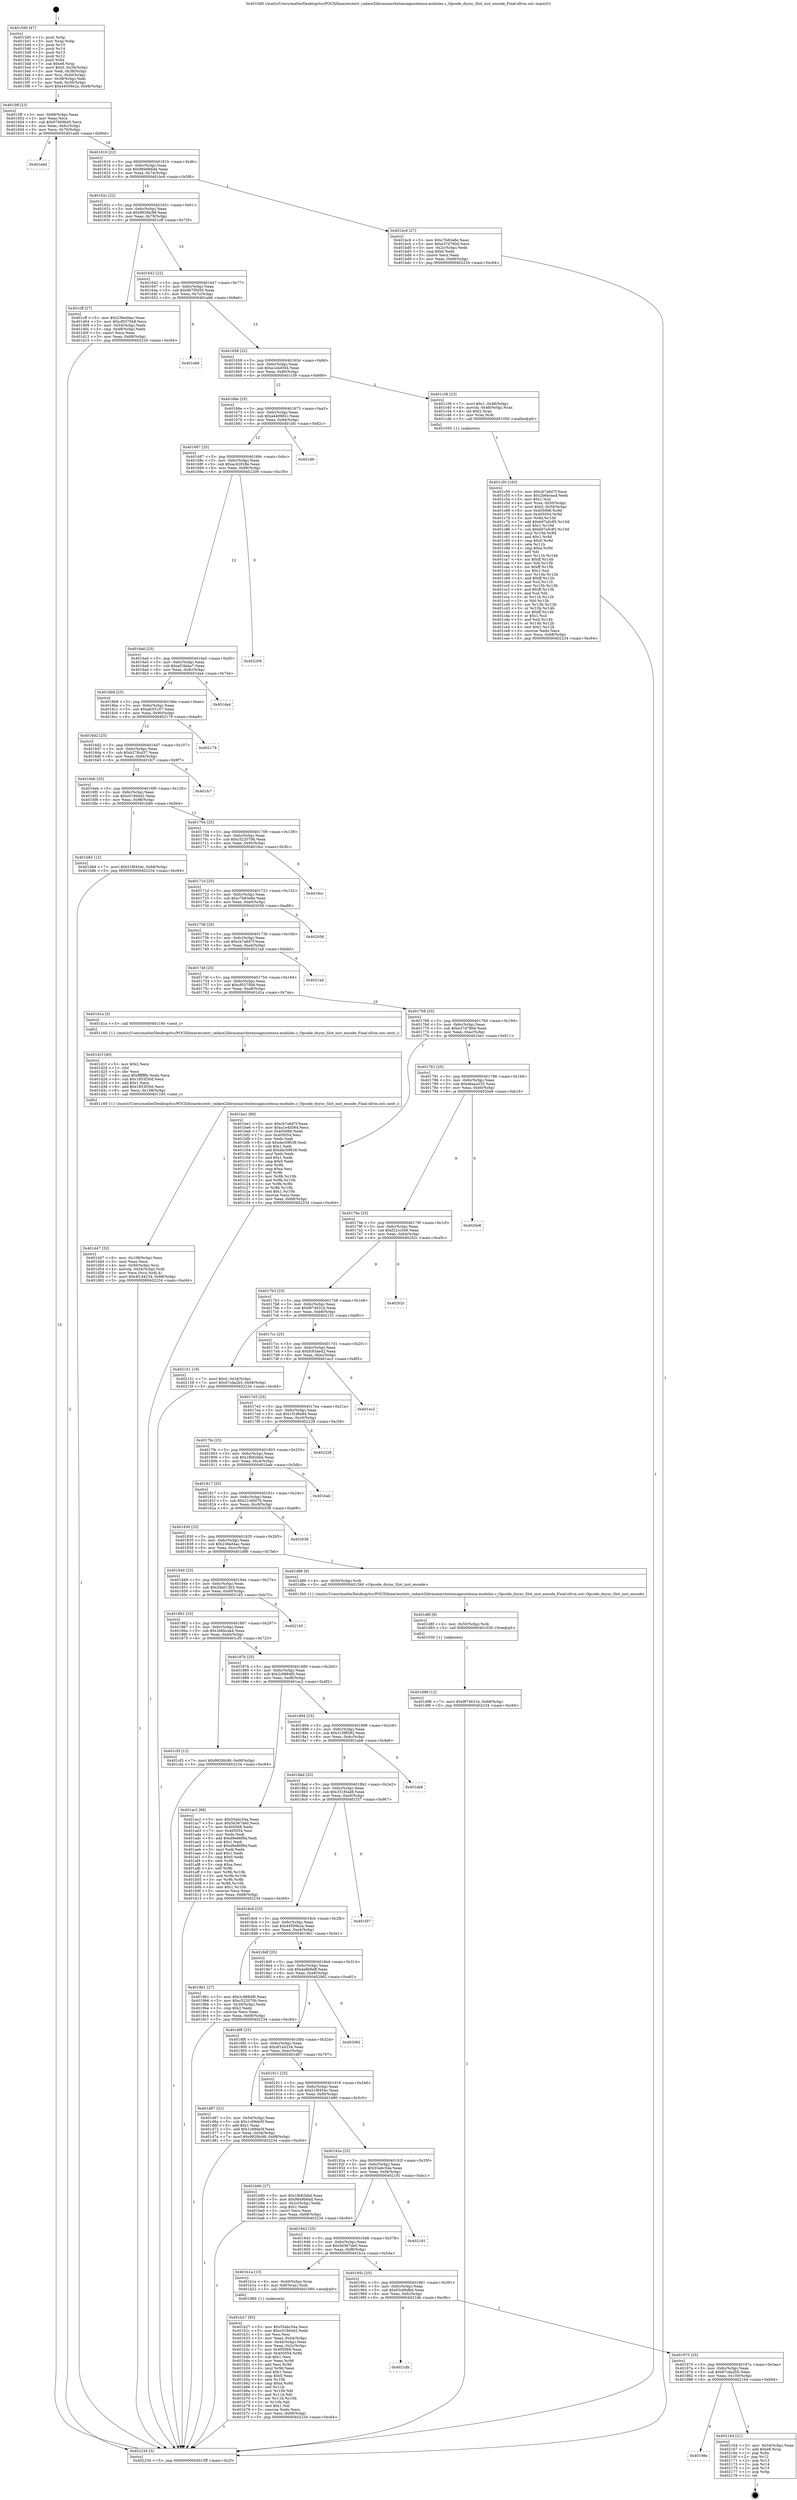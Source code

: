 digraph "0x4015d0" {
  label = "0x4015d0 (/mnt/c/Users/mathe/Desktop/tcc/POCII/binaries/extr_radare2librasmarchxtensagnuxtensa-modules.c_Opcode_dsync_Slot_inst_encode_Final-ollvm.out::main(0))"
  labelloc = "t"
  node[shape=record]

  Entry [label="",width=0.3,height=0.3,shape=circle,fillcolor=black,style=filled]
  "0x4015ff" [label="{
     0x4015ff [23]\l
     | [instrs]\l
     &nbsp;&nbsp;0x4015ff \<+3\>: mov -0x68(%rbp),%eax\l
     &nbsp;&nbsp;0x401602 \<+2\>: mov %eax,%ecx\l
     &nbsp;&nbsp;0x401604 \<+6\>: sub $0x97669b45,%ecx\l
     &nbsp;&nbsp;0x40160a \<+3\>: mov %eax,-0x6c(%rbp)\l
     &nbsp;&nbsp;0x40160d \<+3\>: mov %ecx,-0x70(%rbp)\l
     &nbsp;&nbsp;0x401610 \<+6\>: je 0000000000401edd \<main+0x90d\>\l
  }"]
  "0x401edd" [label="{
     0x401edd\l
  }", style=dashed]
  "0x401616" [label="{
     0x401616 [22]\l
     | [instrs]\l
     &nbsp;&nbsp;0x401616 \<+5\>: jmp 000000000040161b \<main+0x4b\>\l
     &nbsp;&nbsp;0x40161b \<+3\>: mov -0x6c(%rbp),%eax\l
     &nbsp;&nbsp;0x40161e \<+5\>: sub $0x9849b6dd,%eax\l
     &nbsp;&nbsp;0x401623 \<+3\>: mov %eax,-0x74(%rbp)\l
     &nbsp;&nbsp;0x401626 \<+6\>: je 0000000000401bc6 \<main+0x5f6\>\l
  }"]
  Exit [label="",width=0.3,height=0.3,shape=circle,fillcolor=black,style=filled,peripheries=2]
  "0x401bc6" [label="{
     0x401bc6 [27]\l
     | [instrs]\l
     &nbsp;&nbsp;0x401bc6 \<+5\>: mov $0xc7b83e8e,%eax\l
     &nbsp;&nbsp;0x401bcb \<+5\>: mov $0xe37d780d,%ecx\l
     &nbsp;&nbsp;0x401bd0 \<+3\>: mov -0x2c(%rbp),%edx\l
     &nbsp;&nbsp;0x401bd3 \<+3\>: cmp $0x0,%edx\l
     &nbsp;&nbsp;0x401bd6 \<+3\>: cmove %ecx,%eax\l
     &nbsp;&nbsp;0x401bd9 \<+3\>: mov %eax,-0x68(%rbp)\l
     &nbsp;&nbsp;0x401bdc \<+5\>: jmp 0000000000402234 \<main+0xc64\>\l
  }"]
  "0x40162c" [label="{
     0x40162c [22]\l
     | [instrs]\l
     &nbsp;&nbsp;0x40162c \<+5\>: jmp 0000000000401631 \<main+0x61\>\l
     &nbsp;&nbsp;0x401631 \<+3\>: mov -0x6c(%rbp),%eax\l
     &nbsp;&nbsp;0x401634 \<+5\>: sub $0x992fdc98,%eax\l
     &nbsp;&nbsp;0x401639 \<+3\>: mov %eax,-0x78(%rbp)\l
     &nbsp;&nbsp;0x40163c \<+6\>: je 0000000000401cff \<main+0x72f\>\l
  }"]
  "0x40198e" [label="{
     0x40198e\l
  }", style=dashed]
  "0x401cff" [label="{
     0x401cff [27]\l
     | [instrs]\l
     &nbsp;&nbsp;0x401cff \<+5\>: mov $0x236ed4ac,%eax\l
     &nbsp;&nbsp;0x401d04 \<+5\>: mov $0xcf0375b8,%ecx\l
     &nbsp;&nbsp;0x401d09 \<+3\>: mov -0x54(%rbp),%edx\l
     &nbsp;&nbsp;0x401d0c \<+3\>: cmp -0x48(%rbp),%edx\l
     &nbsp;&nbsp;0x401d0f \<+3\>: cmovl %ecx,%eax\l
     &nbsp;&nbsp;0x401d12 \<+3\>: mov %eax,-0x68(%rbp)\l
     &nbsp;&nbsp;0x401d15 \<+5\>: jmp 0000000000402234 \<main+0xc64\>\l
  }"]
  "0x401642" [label="{
     0x401642 [22]\l
     | [instrs]\l
     &nbsp;&nbsp;0x401642 \<+5\>: jmp 0000000000401647 \<main+0x77\>\l
     &nbsp;&nbsp;0x401647 \<+3\>: mov -0x6c(%rbp),%eax\l
     &nbsp;&nbsp;0x40164a \<+5\>: sub $0x9b7f5450,%eax\l
     &nbsp;&nbsp;0x40164f \<+3\>: mov %eax,-0x7c(%rbp)\l
     &nbsp;&nbsp;0x401652 \<+6\>: je 0000000000401eb6 \<main+0x8e6\>\l
  }"]
  "0x402164" [label="{
     0x402164 [21]\l
     | [instrs]\l
     &nbsp;&nbsp;0x402164 \<+3\>: mov -0x34(%rbp),%eax\l
     &nbsp;&nbsp;0x402167 \<+7\>: add $0xe8,%rsp\l
     &nbsp;&nbsp;0x40216e \<+1\>: pop %rbx\l
     &nbsp;&nbsp;0x40216f \<+2\>: pop %r12\l
     &nbsp;&nbsp;0x402171 \<+2\>: pop %r13\l
     &nbsp;&nbsp;0x402173 \<+2\>: pop %r14\l
     &nbsp;&nbsp;0x402175 \<+2\>: pop %r15\l
     &nbsp;&nbsp;0x402177 \<+1\>: pop %rbp\l
     &nbsp;&nbsp;0x402178 \<+1\>: ret\l
  }"]
  "0x401eb6" [label="{
     0x401eb6\l
  }", style=dashed]
  "0x401658" [label="{
     0x401658 [22]\l
     | [instrs]\l
     &nbsp;&nbsp;0x401658 \<+5\>: jmp 000000000040165d \<main+0x8d\>\l
     &nbsp;&nbsp;0x40165d \<+3\>: mov -0x6c(%rbp),%eax\l
     &nbsp;&nbsp;0x401660 \<+5\>: sub $0xa1e4d564,%eax\l
     &nbsp;&nbsp;0x401665 \<+3\>: mov %eax,-0x80(%rbp)\l
     &nbsp;&nbsp;0x401668 \<+6\>: je 0000000000401c39 \<main+0x669\>\l
  }"]
  "0x401975" [label="{
     0x401975 [25]\l
     | [instrs]\l
     &nbsp;&nbsp;0x401975 \<+5\>: jmp 000000000040197a \<main+0x3aa\>\l
     &nbsp;&nbsp;0x40197a \<+3\>: mov -0x6c(%rbp),%eax\l
     &nbsp;&nbsp;0x40197d \<+5\>: sub $0x67cda2b5,%eax\l
     &nbsp;&nbsp;0x401982 \<+6\>: mov %eax,-0x100(%rbp)\l
     &nbsp;&nbsp;0x401988 \<+6\>: je 0000000000402164 \<main+0xb94\>\l
  }"]
  "0x401c39" [label="{
     0x401c39 [23]\l
     | [instrs]\l
     &nbsp;&nbsp;0x401c39 \<+7\>: movl $0x1,-0x48(%rbp)\l
     &nbsp;&nbsp;0x401c40 \<+4\>: movslq -0x48(%rbp),%rax\l
     &nbsp;&nbsp;0x401c44 \<+4\>: shl $0x2,%rax\l
     &nbsp;&nbsp;0x401c48 \<+3\>: mov %rax,%rdi\l
     &nbsp;&nbsp;0x401c4b \<+5\>: call 0000000000401050 \<malloc@plt\>\l
     | [calls]\l
     &nbsp;&nbsp;0x401050 \{1\} (unknown)\l
  }"]
  "0x40166e" [label="{
     0x40166e [25]\l
     | [instrs]\l
     &nbsp;&nbsp;0x40166e \<+5\>: jmp 0000000000401673 \<main+0xa3\>\l
     &nbsp;&nbsp;0x401673 \<+3\>: mov -0x6c(%rbp),%eax\l
     &nbsp;&nbsp;0x401676 \<+5\>: sub $0xa440682c,%eax\l
     &nbsp;&nbsp;0x40167b \<+6\>: mov %eax,-0x84(%rbp)\l
     &nbsp;&nbsp;0x401681 \<+6\>: je 0000000000401dfc \<main+0x82c\>\l
  }"]
  "0x4021db" [label="{
     0x4021db\l
  }", style=dashed]
  "0x401dfc" [label="{
     0x401dfc\l
  }", style=dashed]
  "0x401687" [label="{
     0x401687 [25]\l
     | [instrs]\l
     &nbsp;&nbsp;0x401687 \<+5\>: jmp 000000000040168c \<main+0xbc\>\l
     &nbsp;&nbsp;0x40168c \<+3\>: mov -0x6c(%rbp),%eax\l
     &nbsp;&nbsp;0x40168f \<+5\>: sub $0xac42828e,%eax\l
     &nbsp;&nbsp;0x401694 \<+6\>: mov %eax,-0x88(%rbp)\l
     &nbsp;&nbsp;0x40169a \<+6\>: je 0000000000402209 \<main+0xc39\>\l
  }"]
  "0x401d98" [label="{
     0x401d98 [12]\l
     | [instrs]\l
     &nbsp;&nbsp;0x401d98 \<+7\>: movl $0xf874631b,-0x68(%rbp)\l
     &nbsp;&nbsp;0x401d9f \<+5\>: jmp 0000000000402234 \<main+0xc64\>\l
  }"]
  "0x402209" [label="{
     0x402209\l
  }", style=dashed]
  "0x4016a0" [label="{
     0x4016a0 [25]\l
     | [instrs]\l
     &nbsp;&nbsp;0x4016a0 \<+5\>: jmp 00000000004016a5 \<main+0xd5\>\l
     &nbsp;&nbsp;0x4016a5 \<+3\>: mov -0x6c(%rbp),%eax\l
     &nbsp;&nbsp;0x4016a8 \<+5\>: sub $0xaf16eba7,%eax\l
     &nbsp;&nbsp;0x4016ad \<+6\>: mov %eax,-0x8c(%rbp)\l
     &nbsp;&nbsp;0x4016b3 \<+6\>: je 0000000000401da4 \<main+0x7d4\>\l
  }"]
  "0x401d8f" [label="{
     0x401d8f [9]\l
     | [instrs]\l
     &nbsp;&nbsp;0x401d8f \<+4\>: mov -0x50(%rbp),%rdi\l
     &nbsp;&nbsp;0x401d93 \<+5\>: call 0000000000401030 \<free@plt\>\l
     | [calls]\l
     &nbsp;&nbsp;0x401030 \{1\} (unknown)\l
  }"]
  "0x401da4" [label="{
     0x401da4\l
  }", style=dashed]
  "0x4016b9" [label="{
     0x4016b9 [25]\l
     | [instrs]\l
     &nbsp;&nbsp;0x4016b9 \<+5\>: jmp 00000000004016be \<main+0xee\>\l
     &nbsp;&nbsp;0x4016be \<+3\>: mov -0x6c(%rbp),%eax\l
     &nbsp;&nbsp;0x4016c1 \<+5\>: sub $0xafc03167,%eax\l
     &nbsp;&nbsp;0x4016c6 \<+6\>: mov %eax,-0x90(%rbp)\l
     &nbsp;&nbsp;0x4016cc \<+6\>: je 0000000000402179 \<main+0xba9\>\l
  }"]
  "0x401d47" [label="{
     0x401d47 [32]\l
     | [instrs]\l
     &nbsp;&nbsp;0x401d47 \<+6\>: mov -0x108(%rbp),%ecx\l
     &nbsp;&nbsp;0x401d4d \<+3\>: imul %eax,%ecx\l
     &nbsp;&nbsp;0x401d50 \<+4\>: mov -0x50(%rbp),%rsi\l
     &nbsp;&nbsp;0x401d54 \<+4\>: movslq -0x54(%rbp),%rdi\l
     &nbsp;&nbsp;0x401d58 \<+3\>: mov %ecx,(%rsi,%rdi,4)\l
     &nbsp;&nbsp;0x401d5b \<+7\>: movl $0x4f144234,-0x68(%rbp)\l
     &nbsp;&nbsp;0x401d62 \<+5\>: jmp 0000000000402234 \<main+0xc64\>\l
  }"]
  "0x402179" [label="{
     0x402179\l
  }", style=dashed]
  "0x4016d2" [label="{
     0x4016d2 [25]\l
     | [instrs]\l
     &nbsp;&nbsp;0x4016d2 \<+5\>: jmp 00000000004016d7 \<main+0x107\>\l
     &nbsp;&nbsp;0x4016d7 \<+3\>: mov -0x6c(%rbp),%eax\l
     &nbsp;&nbsp;0x4016da \<+5\>: sub $0xb278cd37,%eax\l
     &nbsp;&nbsp;0x4016df \<+6\>: mov %eax,-0x94(%rbp)\l
     &nbsp;&nbsp;0x4016e5 \<+6\>: je 0000000000401fc7 \<main+0x9f7\>\l
  }"]
  "0x401d1f" [label="{
     0x401d1f [40]\l
     | [instrs]\l
     &nbsp;&nbsp;0x401d1f \<+5\>: mov $0x2,%ecx\l
     &nbsp;&nbsp;0x401d24 \<+1\>: cltd\l
     &nbsp;&nbsp;0x401d25 \<+2\>: idiv %ecx\l
     &nbsp;&nbsp;0x401d27 \<+6\>: imul $0xfffffffe,%edx,%ecx\l
     &nbsp;&nbsp;0x401d2d \<+6\>: sub $0x1853f30d,%ecx\l
     &nbsp;&nbsp;0x401d33 \<+3\>: add $0x1,%ecx\l
     &nbsp;&nbsp;0x401d36 \<+6\>: add $0x1853f30d,%ecx\l
     &nbsp;&nbsp;0x401d3c \<+6\>: mov %ecx,-0x108(%rbp)\l
     &nbsp;&nbsp;0x401d42 \<+5\>: call 0000000000401160 \<next_i\>\l
     | [calls]\l
     &nbsp;&nbsp;0x401160 \{1\} (/mnt/c/Users/mathe/Desktop/tcc/POCII/binaries/extr_radare2librasmarchxtensagnuxtensa-modules.c_Opcode_dsync_Slot_inst_encode_Final-ollvm.out::next_i)\l
  }"]
  "0x401fc7" [label="{
     0x401fc7\l
  }", style=dashed]
  "0x4016eb" [label="{
     0x4016eb [25]\l
     | [instrs]\l
     &nbsp;&nbsp;0x4016eb \<+5\>: jmp 00000000004016f0 \<main+0x120\>\l
     &nbsp;&nbsp;0x4016f0 \<+3\>: mov -0x6c(%rbp),%eax\l
     &nbsp;&nbsp;0x4016f3 \<+5\>: sub $0xc019d442,%eax\l
     &nbsp;&nbsp;0x4016f8 \<+6\>: mov %eax,-0x98(%rbp)\l
     &nbsp;&nbsp;0x4016fe \<+6\>: je 0000000000401b84 \<main+0x5b4\>\l
  }"]
  "0x401c50" [label="{
     0x401c50 [163]\l
     | [instrs]\l
     &nbsp;&nbsp;0x401c50 \<+5\>: mov $0xcb7a6d7f,%ecx\l
     &nbsp;&nbsp;0x401c55 \<+5\>: mov $0x2b6bcaa4,%edx\l
     &nbsp;&nbsp;0x401c5a \<+3\>: mov $0x1,%sil\l
     &nbsp;&nbsp;0x401c5d \<+4\>: mov %rax,-0x50(%rbp)\l
     &nbsp;&nbsp;0x401c61 \<+7\>: movl $0x0,-0x54(%rbp)\l
     &nbsp;&nbsp;0x401c68 \<+8\>: mov 0x405068,%r8d\l
     &nbsp;&nbsp;0x401c70 \<+8\>: mov 0x405054,%r9d\l
     &nbsp;&nbsp;0x401c78 \<+3\>: mov %r8d,%r10d\l
     &nbsp;&nbsp;0x401c7b \<+7\>: add $0xb97a5c85,%r10d\l
     &nbsp;&nbsp;0x401c82 \<+4\>: sub $0x1,%r10d\l
     &nbsp;&nbsp;0x401c86 \<+7\>: sub $0xb97a5c85,%r10d\l
     &nbsp;&nbsp;0x401c8d \<+4\>: imul %r10d,%r8d\l
     &nbsp;&nbsp;0x401c91 \<+4\>: and $0x1,%r8d\l
     &nbsp;&nbsp;0x401c95 \<+4\>: cmp $0x0,%r8d\l
     &nbsp;&nbsp;0x401c99 \<+4\>: sete %r11b\l
     &nbsp;&nbsp;0x401c9d \<+4\>: cmp $0xa,%r9d\l
     &nbsp;&nbsp;0x401ca1 \<+3\>: setl %bl\l
     &nbsp;&nbsp;0x401ca4 \<+3\>: mov %r11b,%r14b\l
     &nbsp;&nbsp;0x401ca7 \<+4\>: xor $0xff,%r14b\l
     &nbsp;&nbsp;0x401cab \<+3\>: mov %bl,%r15b\l
     &nbsp;&nbsp;0x401cae \<+4\>: xor $0xff,%r15b\l
     &nbsp;&nbsp;0x401cb2 \<+4\>: xor $0x1,%sil\l
     &nbsp;&nbsp;0x401cb6 \<+3\>: mov %r14b,%r12b\l
     &nbsp;&nbsp;0x401cb9 \<+4\>: and $0xff,%r12b\l
     &nbsp;&nbsp;0x401cbd \<+3\>: and %sil,%r11b\l
     &nbsp;&nbsp;0x401cc0 \<+3\>: mov %r15b,%r13b\l
     &nbsp;&nbsp;0x401cc3 \<+4\>: and $0xff,%r13b\l
     &nbsp;&nbsp;0x401cc7 \<+3\>: and %sil,%bl\l
     &nbsp;&nbsp;0x401cca \<+3\>: or %r11b,%r12b\l
     &nbsp;&nbsp;0x401ccd \<+3\>: or %bl,%r13b\l
     &nbsp;&nbsp;0x401cd0 \<+3\>: xor %r13b,%r12b\l
     &nbsp;&nbsp;0x401cd3 \<+3\>: or %r15b,%r14b\l
     &nbsp;&nbsp;0x401cd6 \<+4\>: xor $0xff,%r14b\l
     &nbsp;&nbsp;0x401cda \<+4\>: or $0x1,%sil\l
     &nbsp;&nbsp;0x401cde \<+3\>: and %sil,%r14b\l
     &nbsp;&nbsp;0x401ce1 \<+3\>: or %r14b,%r12b\l
     &nbsp;&nbsp;0x401ce4 \<+4\>: test $0x1,%r12b\l
     &nbsp;&nbsp;0x401ce8 \<+3\>: cmovne %edx,%ecx\l
     &nbsp;&nbsp;0x401ceb \<+3\>: mov %ecx,-0x68(%rbp)\l
     &nbsp;&nbsp;0x401cee \<+5\>: jmp 0000000000402234 \<main+0xc64\>\l
  }"]
  "0x401b84" [label="{
     0x401b84 [12]\l
     | [instrs]\l
     &nbsp;&nbsp;0x401b84 \<+7\>: movl $0x51f8454c,-0x68(%rbp)\l
     &nbsp;&nbsp;0x401b8b \<+5\>: jmp 0000000000402234 \<main+0xc64\>\l
  }"]
  "0x401704" [label="{
     0x401704 [25]\l
     | [instrs]\l
     &nbsp;&nbsp;0x401704 \<+5\>: jmp 0000000000401709 \<main+0x139\>\l
     &nbsp;&nbsp;0x401709 \<+3\>: mov -0x6c(%rbp),%eax\l
     &nbsp;&nbsp;0x40170c \<+5\>: sub $0xc522070b,%eax\l
     &nbsp;&nbsp;0x401711 \<+6\>: mov %eax,-0x9c(%rbp)\l
     &nbsp;&nbsp;0x401717 \<+6\>: je 00000000004019cc \<main+0x3fc\>\l
  }"]
  "0x401b27" [label="{
     0x401b27 [93]\l
     | [instrs]\l
     &nbsp;&nbsp;0x401b27 \<+5\>: mov $0x55abc54a,%ecx\l
     &nbsp;&nbsp;0x401b2c \<+5\>: mov $0xc019d442,%edx\l
     &nbsp;&nbsp;0x401b31 \<+2\>: xor %esi,%esi\l
     &nbsp;&nbsp;0x401b33 \<+3\>: mov %eax,-0x44(%rbp)\l
     &nbsp;&nbsp;0x401b36 \<+3\>: mov -0x44(%rbp),%eax\l
     &nbsp;&nbsp;0x401b39 \<+3\>: mov %eax,-0x2c(%rbp)\l
     &nbsp;&nbsp;0x401b3c \<+7\>: mov 0x405068,%eax\l
     &nbsp;&nbsp;0x401b43 \<+8\>: mov 0x405054,%r8d\l
     &nbsp;&nbsp;0x401b4b \<+3\>: sub $0x1,%esi\l
     &nbsp;&nbsp;0x401b4e \<+3\>: mov %eax,%r9d\l
     &nbsp;&nbsp;0x401b51 \<+3\>: add %esi,%r9d\l
     &nbsp;&nbsp;0x401b54 \<+4\>: imul %r9d,%eax\l
     &nbsp;&nbsp;0x401b58 \<+3\>: and $0x1,%eax\l
     &nbsp;&nbsp;0x401b5b \<+3\>: cmp $0x0,%eax\l
     &nbsp;&nbsp;0x401b5e \<+4\>: sete %r10b\l
     &nbsp;&nbsp;0x401b62 \<+4\>: cmp $0xa,%r8d\l
     &nbsp;&nbsp;0x401b66 \<+4\>: setl %r11b\l
     &nbsp;&nbsp;0x401b6a \<+3\>: mov %r10b,%bl\l
     &nbsp;&nbsp;0x401b6d \<+3\>: and %r11b,%bl\l
     &nbsp;&nbsp;0x401b70 \<+3\>: xor %r11b,%r10b\l
     &nbsp;&nbsp;0x401b73 \<+3\>: or %r10b,%bl\l
     &nbsp;&nbsp;0x401b76 \<+3\>: test $0x1,%bl\l
     &nbsp;&nbsp;0x401b79 \<+3\>: cmovne %edx,%ecx\l
     &nbsp;&nbsp;0x401b7c \<+3\>: mov %ecx,-0x68(%rbp)\l
     &nbsp;&nbsp;0x401b7f \<+5\>: jmp 0000000000402234 \<main+0xc64\>\l
  }"]
  "0x4019cc" [label="{
     0x4019cc\l
  }", style=dashed]
  "0x40171d" [label="{
     0x40171d [25]\l
     | [instrs]\l
     &nbsp;&nbsp;0x40171d \<+5\>: jmp 0000000000401722 \<main+0x152\>\l
     &nbsp;&nbsp;0x401722 \<+3\>: mov -0x6c(%rbp),%eax\l
     &nbsp;&nbsp;0x401725 \<+5\>: sub $0xc7b83e8e,%eax\l
     &nbsp;&nbsp;0x40172a \<+6\>: mov %eax,-0xa0(%rbp)\l
     &nbsp;&nbsp;0x401730 \<+6\>: je 0000000000402056 \<main+0xa86\>\l
  }"]
  "0x40195c" [label="{
     0x40195c [25]\l
     | [instrs]\l
     &nbsp;&nbsp;0x40195c \<+5\>: jmp 0000000000401961 \<main+0x391\>\l
     &nbsp;&nbsp;0x401961 \<+3\>: mov -0x6c(%rbp),%eax\l
     &nbsp;&nbsp;0x401964 \<+5\>: sub $0x63c69dbd,%eax\l
     &nbsp;&nbsp;0x401969 \<+6\>: mov %eax,-0xfc(%rbp)\l
     &nbsp;&nbsp;0x40196f \<+6\>: je 00000000004021db \<main+0xc0b\>\l
  }"]
  "0x402056" [label="{
     0x402056\l
  }", style=dashed]
  "0x401736" [label="{
     0x401736 [25]\l
     | [instrs]\l
     &nbsp;&nbsp;0x401736 \<+5\>: jmp 000000000040173b \<main+0x16b\>\l
     &nbsp;&nbsp;0x40173b \<+3\>: mov -0x6c(%rbp),%eax\l
     &nbsp;&nbsp;0x40173e \<+5\>: sub $0xcb7a6d7f,%eax\l
     &nbsp;&nbsp;0x401743 \<+6\>: mov %eax,-0xa4(%rbp)\l
     &nbsp;&nbsp;0x401749 \<+6\>: je 00000000004021ad \<main+0xbdd\>\l
  }"]
  "0x401b1a" [label="{
     0x401b1a [13]\l
     | [instrs]\l
     &nbsp;&nbsp;0x401b1a \<+4\>: mov -0x40(%rbp),%rax\l
     &nbsp;&nbsp;0x401b1e \<+4\>: mov 0x8(%rax),%rdi\l
     &nbsp;&nbsp;0x401b22 \<+5\>: call 0000000000401060 \<atoi@plt\>\l
     | [calls]\l
     &nbsp;&nbsp;0x401060 \{1\} (unknown)\l
  }"]
  "0x4021ad" [label="{
     0x4021ad\l
  }", style=dashed]
  "0x40174f" [label="{
     0x40174f [25]\l
     | [instrs]\l
     &nbsp;&nbsp;0x40174f \<+5\>: jmp 0000000000401754 \<main+0x184\>\l
     &nbsp;&nbsp;0x401754 \<+3\>: mov -0x6c(%rbp),%eax\l
     &nbsp;&nbsp;0x401757 \<+5\>: sub $0xcf0375b8,%eax\l
     &nbsp;&nbsp;0x40175c \<+6\>: mov %eax,-0xa8(%rbp)\l
     &nbsp;&nbsp;0x401762 \<+6\>: je 0000000000401d1a \<main+0x74a\>\l
  }"]
  "0x401943" [label="{
     0x401943 [25]\l
     | [instrs]\l
     &nbsp;&nbsp;0x401943 \<+5\>: jmp 0000000000401948 \<main+0x378\>\l
     &nbsp;&nbsp;0x401948 \<+3\>: mov -0x6c(%rbp),%eax\l
     &nbsp;&nbsp;0x40194b \<+5\>: sub $0x5d367de0,%eax\l
     &nbsp;&nbsp;0x401950 \<+6\>: mov %eax,-0xf8(%rbp)\l
     &nbsp;&nbsp;0x401956 \<+6\>: je 0000000000401b1a \<main+0x54a\>\l
  }"]
  "0x401d1a" [label="{
     0x401d1a [5]\l
     | [instrs]\l
     &nbsp;&nbsp;0x401d1a \<+5\>: call 0000000000401160 \<next_i\>\l
     | [calls]\l
     &nbsp;&nbsp;0x401160 \{1\} (/mnt/c/Users/mathe/Desktop/tcc/POCII/binaries/extr_radare2librasmarchxtensagnuxtensa-modules.c_Opcode_dsync_Slot_inst_encode_Final-ollvm.out::next_i)\l
  }"]
  "0x401768" [label="{
     0x401768 [25]\l
     | [instrs]\l
     &nbsp;&nbsp;0x401768 \<+5\>: jmp 000000000040176d \<main+0x19d\>\l
     &nbsp;&nbsp;0x40176d \<+3\>: mov -0x6c(%rbp),%eax\l
     &nbsp;&nbsp;0x401770 \<+5\>: sub $0xe37d780d,%eax\l
     &nbsp;&nbsp;0x401775 \<+6\>: mov %eax,-0xac(%rbp)\l
     &nbsp;&nbsp;0x40177b \<+6\>: je 0000000000401be1 \<main+0x611\>\l
  }"]
  "0x402191" [label="{
     0x402191\l
  }", style=dashed]
  "0x401be1" [label="{
     0x401be1 [88]\l
     | [instrs]\l
     &nbsp;&nbsp;0x401be1 \<+5\>: mov $0xcb7a6d7f,%eax\l
     &nbsp;&nbsp;0x401be6 \<+5\>: mov $0xa1e4d564,%ecx\l
     &nbsp;&nbsp;0x401beb \<+7\>: mov 0x405068,%edx\l
     &nbsp;&nbsp;0x401bf2 \<+7\>: mov 0x405054,%esi\l
     &nbsp;&nbsp;0x401bf9 \<+2\>: mov %edx,%edi\l
     &nbsp;&nbsp;0x401bfb \<+6\>: sub $0xdec59638,%edi\l
     &nbsp;&nbsp;0x401c01 \<+3\>: sub $0x1,%edi\l
     &nbsp;&nbsp;0x401c04 \<+6\>: add $0xdec59638,%edi\l
     &nbsp;&nbsp;0x401c0a \<+3\>: imul %edi,%edx\l
     &nbsp;&nbsp;0x401c0d \<+3\>: and $0x1,%edx\l
     &nbsp;&nbsp;0x401c10 \<+3\>: cmp $0x0,%edx\l
     &nbsp;&nbsp;0x401c13 \<+4\>: sete %r8b\l
     &nbsp;&nbsp;0x401c17 \<+3\>: cmp $0xa,%esi\l
     &nbsp;&nbsp;0x401c1a \<+4\>: setl %r9b\l
     &nbsp;&nbsp;0x401c1e \<+3\>: mov %r8b,%r10b\l
     &nbsp;&nbsp;0x401c21 \<+3\>: and %r9b,%r10b\l
     &nbsp;&nbsp;0x401c24 \<+3\>: xor %r9b,%r8b\l
     &nbsp;&nbsp;0x401c27 \<+3\>: or %r8b,%r10b\l
     &nbsp;&nbsp;0x401c2a \<+4\>: test $0x1,%r10b\l
     &nbsp;&nbsp;0x401c2e \<+3\>: cmovne %ecx,%eax\l
     &nbsp;&nbsp;0x401c31 \<+3\>: mov %eax,-0x68(%rbp)\l
     &nbsp;&nbsp;0x401c34 \<+5\>: jmp 0000000000402234 \<main+0xc64\>\l
  }"]
  "0x401781" [label="{
     0x401781 [25]\l
     | [instrs]\l
     &nbsp;&nbsp;0x401781 \<+5\>: jmp 0000000000401786 \<main+0x1b6\>\l
     &nbsp;&nbsp;0x401786 \<+3\>: mov -0x6c(%rbp),%eax\l
     &nbsp;&nbsp;0x401789 \<+5\>: sub $0xe6aaa335,%eax\l
     &nbsp;&nbsp;0x40178e \<+6\>: mov %eax,-0xb0(%rbp)\l
     &nbsp;&nbsp;0x401794 \<+6\>: je 00000000004020e8 \<main+0xb18\>\l
  }"]
  "0x40192a" [label="{
     0x40192a [25]\l
     | [instrs]\l
     &nbsp;&nbsp;0x40192a \<+5\>: jmp 000000000040192f \<main+0x35f\>\l
     &nbsp;&nbsp;0x40192f \<+3\>: mov -0x6c(%rbp),%eax\l
     &nbsp;&nbsp;0x401932 \<+5\>: sub $0x55abc54a,%eax\l
     &nbsp;&nbsp;0x401937 \<+6\>: mov %eax,-0xf4(%rbp)\l
     &nbsp;&nbsp;0x40193d \<+6\>: je 0000000000402191 \<main+0xbc1\>\l
  }"]
  "0x4020e8" [label="{
     0x4020e8\l
  }", style=dashed]
  "0x40179a" [label="{
     0x40179a [25]\l
     | [instrs]\l
     &nbsp;&nbsp;0x40179a \<+5\>: jmp 000000000040179f \<main+0x1cf\>\l
     &nbsp;&nbsp;0x40179f \<+3\>: mov -0x6c(%rbp),%eax\l
     &nbsp;&nbsp;0x4017a2 \<+5\>: sub $0xf22cc546,%eax\l
     &nbsp;&nbsp;0x4017a7 \<+6\>: mov %eax,-0xb4(%rbp)\l
     &nbsp;&nbsp;0x4017ad \<+6\>: je 000000000040202c \<main+0xa5c\>\l
  }"]
  "0x401b90" [label="{
     0x401b90 [27]\l
     | [instrs]\l
     &nbsp;&nbsp;0x401b90 \<+5\>: mov $0x1fb82bbd,%eax\l
     &nbsp;&nbsp;0x401b95 \<+5\>: mov $0x9849b6dd,%ecx\l
     &nbsp;&nbsp;0x401b9a \<+3\>: mov -0x2c(%rbp),%edx\l
     &nbsp;&nbsp;0x401b9d \<+3\>: cmp $0x1,%edx\l
     &nbsp;&nbsp;0x401ba0 \<+3\>: cmovl %ecx,%eax\l
     &nbsp;&nbsp;0x401ba3 \<+3\>: mov %eax,-0x68(%rbp)\l
     &nbsp;&nbsp;0x401ba6 \<+5\>: jmp 0000000000402234 \<main+0xc64\>\l
  }"]
  "0x40202c" [label="{
     0x40202c\l
  }", style=dashed]
  "0x4017b3" [label="{
     0x4017b3 [25]\l
     | [instrs]\l
     &nbsp;&nbsp;0x4017b3 \<+5\>: jmp 00000000004017b8 \<main+0x1e8\>\l
     &nbsp;&nbsp;0x4017b8 \<+3\>: mov -0x6c(%rbp),%eax\l
     &nbsp;&nbsp;0x4017bb \<+5\>: sub $0xf874631b,%eax\l
     &nbsp;&nbsp;0x4017c0 \<+6\>: mov %eax,-0xb8(%rbp)\l
     &nbsp;&nbsp;0x4017c6 \<+6\>: je 0000000000402151 \<main+0xb81\>\l
  }"]
  "0x401911" [label="{
     0x401911 [25]\l
     | [instrs]\l
     &nbsp;&nbsp;0x401911 \<+5\>: jmp 0000000000401916 \<main+0x346\>\l
     &nbsp;&nbsp;0x401916 \<+3\>: mov -0x6c(%rbp),%eax\l
     &nbsp;&nbsp;0x401919 \<+5\>: sub $0x51f8454c,%eax\l
     &nbsp;&nbsp;0x40191e \<+6\>: mov %eax,-0xf0(%rbp)\l
     &nbsp;&nbsp;0x401924 \<+6\>: je 0000000000401b90 \<main+0x5c0\>\l
  }"]
  "0x402151" [label="{
     0x402151 [19]\l
     | [instrs]\l
     &nbsp;&nbsp;0x402151 \<+7\>: movl $0x0,-0x34(%rbp)\l
     &nbsp;&nbsp;0x402158 \<+7\>: movl $0x67cda2b5,-0x68(%rbp)\l
     &nbsp;&nbsp;0x40215f \<+5\>: jmp 0000000000402234 \<main+0xc64\>\l
  }"]
  "0x4017cc" [label="{
     0x4017cc [25]\l
     | [instrs]\l
     &nbsp;&nbsp;0x4017cc \<+5\>: jmp 00000000004017d1 \<main+0x201\>\l
     &nbsp;&nbsp;0x4017d1 \<+3\>: mov -0x6c(%rbp),%eax\l
     &nbsp;&nbsp;0x4017d4 \<+5\>: sub $0xfc934ed2,%eax\l
     &nbsp;&nbsp;0x4017d9 \<+6\>: mov %eax,-0xbc(%rbp)\l
     &nbsp;&nbsp;0x4017df \<+6\>: je 0000000000401ec2 \<main+0x8f2\>\l
  }"]
  "0x401d67" [label="{
     0x401d67 [31]\l
     | [instrs]\l
     &nbsp;&nbsp;0x401d67 \<+3\>: mov -0x54(%rbp),%eax\l
     &nbsp;&nbsp;0x401d6a \<+5\>: sub $0x1c69de5f,%eax\l
     &nbsp;&nbsp;0x401d6f \<+3\>: add $0x1,%eax\l
     &nbsp;&nbsp;0x401d72 \<+5\>: add $0x1c69de5f,%eax\l
     &nbsp;&nbsp;0x401d77 \<+3\>: mov %eax,-0x54(%rbp)\l
     &nbsp;&nbsp;0x401d7a \<+7\>: movl $0x992fdc98,-0x68(%rbp)\l
     &nbsp;&nbsp;0x401d81 \<+5\>: jmp 0000000000402234 \<main+0xc64\>\l
  }"]
  "0x401ec2" [label="{
     0x401ec2\l
  }", style=dashed]
  "0x4017e5" [label="{
     0x4017e5 [25]\l
     | [instrs]\l
     &nbsp;&nbsp;0x4017e5 \<+5\>: jmp 00000000004017ea \<main+0x21a\>\l
     &nbsp;&nbsp;0x4017ea \<+3\>: mov -0x6c(%rbp),%eax\l
     &nbsp;&nbsp;0x4017ed \<+5\>: sub $0x1f1d8a84,%eax\l
     &nbsp;&nbsp;0x4017f2 \<+6\>: mov %eax,-0xc0(%rbp)\l
     &nbsp;&nbsp;0x4017f8 \<+6\>: je 0000000000402228 \<main+0xc58\>\l
  }"]
  "0x4018f8" [label="{
     0x4018f8 [25]\l
     | [instrs]\l
     &nbsp;&nbsp;0x4018f8 \<+5\>: jmp 00000000004018fd \<main+0x32d\>\l
     &nbsp;&nbsp;0x4018fd \<+3\>: mov -0x6c(%rbp),%eax\l
     &nbsp;&nbsp;0x401900 \<+5\>: sub $0x4f144234,%eax\l
     &nbsp;&nbsp;0x401905 \<+6\>: mov %eax,-0xec(%rbp)\l
     &nbsp;&nbsp;0x40190b \<+6\>: je 0000000000401d67 \<main+0x797\>\l
  }"]
  "0x402228" [label="{
     0x402228\l
  }", style=dashed]
  "0x4017fe" [label="{
     0x4017fe [25]\l
     | [instrs]\l
     &nbsp;&nbsp;0x4017fe \<+5\>: jmp 0000000000401803 \<main+0x233\>\l
     &nbsp;&nbsp;0x401803 \<+3\>: mov -0x6c(%rbp),%eax\l
     &nbsp;&nbsp;0x401806 \<+5\>: sub $0x1fb82bbd,%eax\l
     &nbsp;&nbsp;0x40180b \<+6\>: mov %eax,-0xc4(%rbp)\l
     &nbsp;&nbsp;0x401811 \<+6\>: je 0000000000401bab \<main+0x5db\>\l
  }"]
  "0x402062" [label="{
     0x402062\l
  }", style=dashed]
  "0x401bab" [label="{
     0x401bab\l
  }", style=dashed]
  "0x401817" [label="{
     0x401817 [25]\l
     | [instrs]\l
     &nbsp;&nbsp;0x401817 \<+5\>: jmp 000000000040181c \<main+0x24c\>\l
     &nbsp;&nbsp;0x40181c \<+3\>: mov -0x6c(%rbp),%eax\l
     &nbsp;&nbsp;0x40181f \<+5\>: sub $0x21c6b07b,%eax\l
     &nbsp;&nbsp;0x401824 \<+6\>: mov %eax,-0xc8(%rbp)\l
     &nbsp;&nbsp;0x40182a \<+6\>: je 0000000000402038 \<main+0xa68\>\l
  }"]
  "0x4015d0" [label="{
     0x4015d0 [47]\l
     | [instrs]\l
     &nbsp;&nbsp;0x4015d0 \<+1\>: push %rbp\l
     &nbsp;&nbsp;0x4015d1 \<+3\>: mov %rsp,%rbp\l
     &nbsp;&nbsp;0x4015d4 \<+2\>: push %r15\l
     &nbsp;&nbsp;0x4015d6 \<+2\>: push %r14\l
     &nbsp;&nbsp;0x4015d8 \<+2\>: push %r13\l
     &nbsp;&nbsp;0x4015da \<+2\>: push %r12\l
     &nbsp;&nbsp;0x4015dc \<+1\>: push %rbx\l
     &nbsp;&nbsp;0x4015dd \<+7\>: sub $0xe8,%rsp\l
     &nbsp;&nbsp;0x4015e4 \<+7\>: movl $0x0,-0x34(%rbp)\l
     &nbsp;&nbsp;0x4015eb \<+3\>: mov %edi,-0x38(%rbp)\l
     &nbsp;&nbsp;0x4015ee \<+4\>: mov %rsi,-0x40(%rbp)\l
     &nbsp;&nbsp;0x4015f2 \<+3\>: mov -0x38(%rbp),%edi\l
     &nbsp;&nbsp;0x4015f5 \<+3\>: mov %edi,-0x30(%rbp)\l
     &nbsp;&nbsp;0x4015f8 \<+7\>: movl $0x44509e2a,-0x68(%rbp)\l
  }"]
  "0x402038" [label="{
     0x402038\l
  }", style=dashed]
  "0x401830" [label="{
     0x401830 [25]\l
     | [instrs]\l
     &nbsp;&nbsp;0x401830 \<+5\>: jmp 0000000000401835 \<main+0x265\>\l
     &nbsp;&nbsp;0x401835 \<+3\>: mov -0x6c(%rbp),%eax\l
     &nbsp;&nbsp;0x401838 \<+5\>: sub $0x236ed4ac,%eax\l
     &nbsp;&nbsp;0x40183d \<+6\>: mov %eax,-0xcc(%rbp)\l
     &nbsp;&nbsp;0x401843 \<+6\>: je 0000000000401d86 \<main+0x7b6\>\l
  }"]
  "0x402234" [label="{
     0x402234 [5]\l
     | [instrs]\l
     &nbsp;&nbsp;0x402234 \<+5\>: jmp 00000000004015ff \<main+0x2f\>\l
  }"]
  "0x401d86" [label="{
     0x401d86 [9]\l
     | [instrs]\l
     &nbsp;&nbsp;0x401d86 \<+4\>: mov -0x50(%rbp),%rdi\l
     &nbsp;&nbsp;0x401d8a \<+5\>: call 00000000004015b0 \<Opcode_dsync_Slot_inst_encode\>\l
     | [calls]\l
     &nbsp;&nbsp;0x4015b0 \{1\} (/mnt/c/Users/mathe/Desktop/tcc/POCII/binaries/extr_radare2librasmarchxtensagnuxtensa-modules.c_Opcode_dsync_Slot_inst_encode_Final-ollvm.out::Opcode_dsync_Slot_inst_encode)\l
  }"]
  "0x401849" [label="{
     0x401849 [25]\l
     | [instrs]\l
     &nbsp;&nbsp;0x401849 \<+5\>: jmp 000000000040184e \<main+0x27e\>\l
     &nbsp;&nbsp;0x40184e \<+3\>: mov -0x6c(%rbp),%eax\l
     &nbsp;&nbsp;0x401851 \<+5\>: sub $0x28a013b3,%eax\l
     &nbsp;&nbsp;0x401856 \<+6\>: mov %eax,-0xd0(%rbp)\l
     &nbsp;&nbsp;0x40185c \<+6\>: je 0000000000402145 \<main+0xb75\>\l
  }"]
  "0x4018df" [label="{
     0x4018df [25]\l
     | [instrs]\l
     &nbsp;&nbsp;0x4018df \<+5\>: jmp 00000000004018e4 \<main+0x314\>\l
     &nbsp;&nbsp;0x4018e4 \<+3\>: mov -0x6c(%rbp),%eax\l
     &nbsp;&nbsp;0x4018e7 \<+5\>: sub $0x4e8b6eff,%eax\l
     &nbsp;&nbsp;0x4018ec \<+6\>: mov %eax,-0xe8(%rbp)\l
     &nbsp;&nbsp;0x4018f2 \<+6\>: je 0000000000402062 \<main+0xa92\>\l
  }"]
  "0x402145" [label="{
     0x402145\l
  }", style=dashed]
  "0x401862" [label="{
     0x401862 [25]\l
     | [instrs]\l
     &nbsp;&nbsp;0x401862 \<+5\>: jmp 0000000000401867 \<main+0x297\>\l
     &nbsp;&nbsp;0x401867 \<+3\>: mov -0x6c(%rbp),%eax\l
     &nbsp;&nbsp;0x40186a \<+5\>: sub $0x2b6bcaa4,%eax\l
     &nbsp;&nbsp;0x40186f \<+6\>: mov %eax,-0xd4(%rbp)\l
     &nbsp;&nbsp;0x401875 \<+6\>: je 0000000000401cf3 \<main+0x723\>\l
  }"]
  "0x4019b1" [label="{
     0x4019b1 [27]\l
     | [instrs]\l
     &nbsp;&nbsp;0x4019b1 \<+5\>: mov $0x2c9884f0,%eax\l
     &nbsp;&nbsp;0x4019b6 \<+5\>: mov $0xc522070b,%ecx\l
     &nbsp;&nbsp;0x4019bb \<+3\>: mov -0x30(%rbp),%edx\l
     &nbsp;&nbsp;0x4019be \<+3\>: cmp $0x2,%edx\l
     &nbsp;&nbsp;0x4019c1 \<+3\>: cmovne %ecx,%eax\l
     &nbsp;&nbsp;0x4019c4 \<+3\>: mov %eax,-0x68(%rbp)\l
     &nbsp;&nbsp;0x4019c7 \<+5\>: jmp 0000000000402234 \<main+0xc64\>\l
  }"]
  "0x401cf3" [label="{
     0x401cf3 [12]\l
     | [instrs]\l
     &nbsp;&nbsp;0x401cf3 \<+7\>: movl $0x992fdc98,-0x68(%rbp)\l
     &nbsp;&nbsp;0x401cfa \<+5\>: jmp 0000000000402234 \<main+0xc64\>\l
  }"]
  "0x40187b" [label="{
     0x40187b [25]\l
     | [instrs]\l
     &nbsp;&nbsp;0x40187b \<+5\>: jmp 0000000000401880 \<main+0x2b0\>\l
     &nbsp;&nbsp;0x401880 \<+3\>: mov -0x6c(%rbp),%eax\l
     &nbsp;&nbsp;0x401883 \<+5\>: sub $0x2c9884f0,%eax\l
     &nbsp;&nbsp;0x401888 \<+6\>: mov %eax,-0xd8(%rbp)\l
     &nbsp;&nbsp;0x40188e \<+6\>: je 0000000000401ac2 \<main+0x4f2\>\l
  }"]
  "0x4018c6" [label="{
     0x4018c6 [25]\l
     | [instrs]\l
     &nbsp;&nbsp;0x4018c6 \<+5\>: jmp 00000000004018cb \<main+0x2fb\>\l
     &nbsp;&nbsp;0x4018cb \<+3\>: mov -0x6c(%rbp),%eax\l
     &nbsp;&nbsp;0x4018ce \<+5\>: sub $0x44509e2a,%eax\l
     &nbsp;&nbsp;0x4018d3 \<+6\>: mov %eax,-0xe4(%rbp)\l
     &nbsp;&nbsp;0x4018d9 \<+6\>: je 00000000004019b1 \<main+0x3e1\>\l
  }"]
  "0x401ac2" [label="{
     0x401ac2 [88]\l
     | [instrs]\l
     &nbsp;&nbsp;0x401ac2 \<+5\>: mov $0x55abc54a,%eax\l
     &nbsp;&nbsp;0x401ac7 \<+5\>: mov $0x5d367de0,%ecx\l
     &nbsp;&nbsp;0x401acc \<+7\>: mov 0x405068,%edx\l
     &nbsp;&nbsp;0x401ad3 \<+7\>: mov 0x405054,%esi\l
     &nbsp;&nbsp;0x401ada \<+2\>: mov %edx,%edi\l
     &nbsp;&nbsp;0x401adc \<+6\>: add $0xd9e86f9d,%edi\l
     &nbsp;&nbsp;0x401ae2 \<+3\>: sub $0x1,%edi\l
     &nbsp;&nbsp;0x401ae5 \<+6\>: sub $0xd9e86f9d,%edi\l
     &nbsp;&nbsp;0x401aeb \<+3\>: imul %edi,%edx\l
     &nbsp;&nbsp;0x401aee \<+3\>: and $0x1,%edx\l
     &nbsp;&nbsp;0x401af1 \<+3\>: cmp $0x0,%edx\l
     &nbsp;&nbsp;0x401af4 \<+4\>: sete %r8b\l
     &nbsp;&nbsp;0x401af8 \<+3\>: cmp $0xa,%esi\l
     &nbsp;&nbsp;0x401afb \<+4\>: setl %r9b\l
     &nbsp;&nbsp;0x401aff \<+3\>: mov %r8b,%r10b\l
     &nbsp;&nbsp;0x401b02 \<+3\>: and %r9b,%r10b\l
     &nbsp;&nbsp;0x401b05 \<+3\>: xor %r9b,%r8b\l
     &nbsp;&nbsp;0x401b08 \<+3\>: or %r8b,%r10b\l
     &nbsp;&nbsp;0x401b0b \<+4\>: test $0x1,%r10b\l
     &nbsp;&nbsp;0x401b0f \<+3\>: cmovne %ecx,%eax\l
     &nbsp;&nbsp;0x401b12 \<+3\>: mov %eax,-0x68(%rbp)\l
     &nbsp;&nbsp;0x401b15 \<+5\>: jmp 0000000000402234 \<main+0xc64\>\l
  }"]
  "0x401894" [label="{
     0x401894 [25]\l
     | [instrs]\l
     &nbsp;&nbsp;0x401894 \<+5\>: jmp 0000000000401899 \<main+0x2c9\>\l
     &nbsp;&nbsp;0x401899 \<+3\>: mov -0x6c(%rbp),%eax\l
     &nbsp;&nbsp;0x40189c \<+5\>: sub $0x310f8592,%eax\l
     &nbsp;&nbsp;0x4018a1 \<+6\>: mov %eax,-0xdc(%rbp)\l
     &nbsp;&nbsp;0x4018a7 \<+6\>: je 0000000000401ab6 \<main+0x4e6\>\l
  }"]
  "0x401f37" [label="{
     0x401f37\l
  }", style=dashed]
  "0x401ab6" [label="{
     0x401ab6\l
  }", style=dashed]
  "0x4018ad" [label="{
     0x4018ad [25]\l
     | [instrs]\l
     &nbsp;&nbsp;0x4018ad \<+5\>: jmp 00000000004018b2 \<main+0x2e2\>\l
     &nbsp;&nbsp;0x4018b2 \<+3\>: mov -0x6c(%rbp),%eax\l
     &nbsp;&nbsp;0x4018b5 \<+5\>: sub $0x351f0ad8,%eax\l
     &nbsp;&nbsp;0x4018ba \<+6\>: mov %eax,-0xe0(%rbp)\l
     &nbsp;&nbsp;0x4018c0 \<+6\>: je 0000000000401f37 \<main+0x967\>\l
  }"]
  Entry -> "0x4015d0" [label=" 1"]
  "0x4015ff" -> "0x401edd" [label=" 0"]
  "0x4015ff" -> "0x401616" [label=" 16"]
  "0x402164" -> Exit [label=" 1"]
  "0x401616" -> "0x401bc6" [label=" 1"]
  "0x401616" -> "0x40162c" [label=" 15"]
  "0x401975" -> "0x40198e" [label=" 0"]
  "0x40162c" -> "0x401cff" [label=" 2"]
  "0x40162c" -> "0x401642" [label=" 13"]
  "0x401975" -> "0x402164" [label=" 1"]
  "0x401642" -> "0x401eb6" [label=" 0"]
  "0x401642" -> "0x401658" [label=" 13"]
  "0x40195c" -> "0x401975" [label=" 1"]
  "0x401658" -> "0x401c39" [label=" 1"]
  "0x401658" -> "0x40166e" [label=" 12"]
  "0x40195c" -> "0x4021db" [label=" 0"]
  "0x40166e" -> "0x401dfc" [label=" 0"]
  "0x40166e" -> "0x401687" [label=" 12"]
  "0x402151" -> "0x402234" [label=" 1"]
  "0x401687" -> "0x402209" [label=" 0"]
  "0x401687" -> "0x4016a0" [label=" 12"]
  "0x401d98" -> "0x402234" [label=" 1"]
  "0x4016a0" -> "0x401da4" [label=" 0"]
  "0x4016a0" -> "0x4016b9" [label=" 12"]
  "0x401d8f" -> "0x401d98" [label=" 1"]
  "0x4016b9" -> "0x402179" [label=" 0"]
  "0x4016b9" -> "0x4016d2" [label=" 12"]
  "0x401d86" -> "0x401d8f" [label=" 1"]
  "0x4016d2" -> "0x401fc7" [label=" 0"]
  "0x4016d2" -> "0x4016eb" [label=" 12"]
  "0x401d67" -> "0x402234" [label=" 1"]
  "0x4016eb" -> "0x401b84" [label=" 1"]
  "0x4016eb" -> "0x401704" [label=" 11"]
  "0x401d47" -> "0x402234" [label=" 1"]
  "0x401704" -> "0x4019cc" [label=" 0"]
  "0x401704" -> "0x40171d" [label=" 11"]
  "0x401d1f" -> "0x401d47" [label=" 1"]
  "0x40171d" -> "0x402056" [label=" 0"]
  "0x40171d" -> "0x401736" [label=" 11"]
  "0x401d1a" -> "0x401d1f" [label=" 1"]
  "0x401736" -> "0x4021ad" [label=" 0"]
  "0x401736" -> "0x40174f" [label=" 11"]
  "0x401cff" -> "0x402234" [label=" 2"]
  "0x40174f" -> "0x401d1a" [label=" 1"]
  "0x40174f" -> "0x401768" [label=" 10"]
  "0x401c50" -> "0x402234" [label=" 1"]
  "0x401768" -> "0x401be1" [label=" 1"]
  "0x401768" -> "0x401781" [label=" 9"]
  "0x401c39" -> "0x401c50" [label=" 1"]
  "0x401781" -> "0x4020e8" [label=" 0"]
  "0x401781" -> "0x40179a" [label=" 9"]
  "0x401bc6" -> "0x402234" [label=" 1"]
  "0x40179a" -> "0x40202c" [label=" 0"]
  "0x40179a" -> "0x4017b3" [label=" 9"]
  "0x401b90" -> "0x402234" [label=" 1"]
  "0x4017b3" -> "0x402151" [label=" 1"]
  "0x4017b3" -> "0x4017cc" [label=" 8"]
  "0x401b27" -> "0x402234" [label=" 1"]
  "0x4017cc" -> "0x401ec2" [label=" 0"]
  "0x4017cc" -> "0x4017e5" [label=" 8"]
  "0x401b1a" -> "0x401b27" [label=" 1"]
  "0x4017e5" -> "0x402228" [label=" 0"]
  "0x4017e5" -> "0x4017fe" [label=" 8"]
  "0x401943" -> "0x401b1a" [label=" 1"]
  "0x4017fe" -> "0x401bab" [label=" 0"]
  "0x4017fe" -> "0x401817" [label=" 8"]
  "0x401cf3" -> "0x402234" [label=" 1"]
  "0x401817" -> "0x402038" [label=" 0"]
  "0x401817" -> "0x401830" [label=" 8"]
  "0x40192a" -> "0x402191" [label=" 0"]
  "0x401830" -> "0x401d86" [label=" 1"]
  "0x401830" -> "0x401849" [label=" 7"]
  "0x401be1" -> "0x402234" [label=" 1"]
  "0x401849" -> "0x402145" [label=" 0"]
  "0x401849" -> "0x401862" [label=" 7"]
  "0x401911" -> "0x40192a" [label=" 2"]
  "0x401862" -> "0x401cf3" [label=" 1"]
  "0x401862" -> "0x40187b" [label=" 6"]
  "0x401911" -> "0x401b90" [label=" 1"]
  "0x40187b" -> "0x401ac2" [label=" 1"]
  "0x40187b" -> "0x401894" [label=" 5"]
  "0x4018f8" -> "0x401911" [label=" 3"]
  "0x401894" -> "0x401ab6" [label=" 0"]
  "0x401894" -> "0x4018ad" [label=" 5"]
  "0x4018f8" -> "0x401d67" [label=" 1"]
  "0x4018ad" -> "0x401f37" [label=" 0"]
  "0x4018ad" -> "0x4018c6" [label=" 5"]
  "0x401b84" -> "0x402234" [label=" 1"]
  "0x4018c6" -> "0x4019b1" [label=" 1"]
  "0x4018c6" -> "0x4018df" [label=" 4"]
  "0x4019b1" -> "0x402234" [label=" 1"]
  "0x4015d0" -> "0x4015ff" [label=" 1"]
  "0x402234" -> "0x4015ff" [label=" 15"]
  "0x401ac2" -> "0x402234" [label=" 1"]
  "0x40192a" -> "0x401943" [label=" 2"]
  "0x4018df" -> "0x402062" [label=" 0"]
  "0x4018df" -> "0x4018f8" [label=" 4"]
  "0x401943" -> "0x40195c" [label=" 1"]
}
